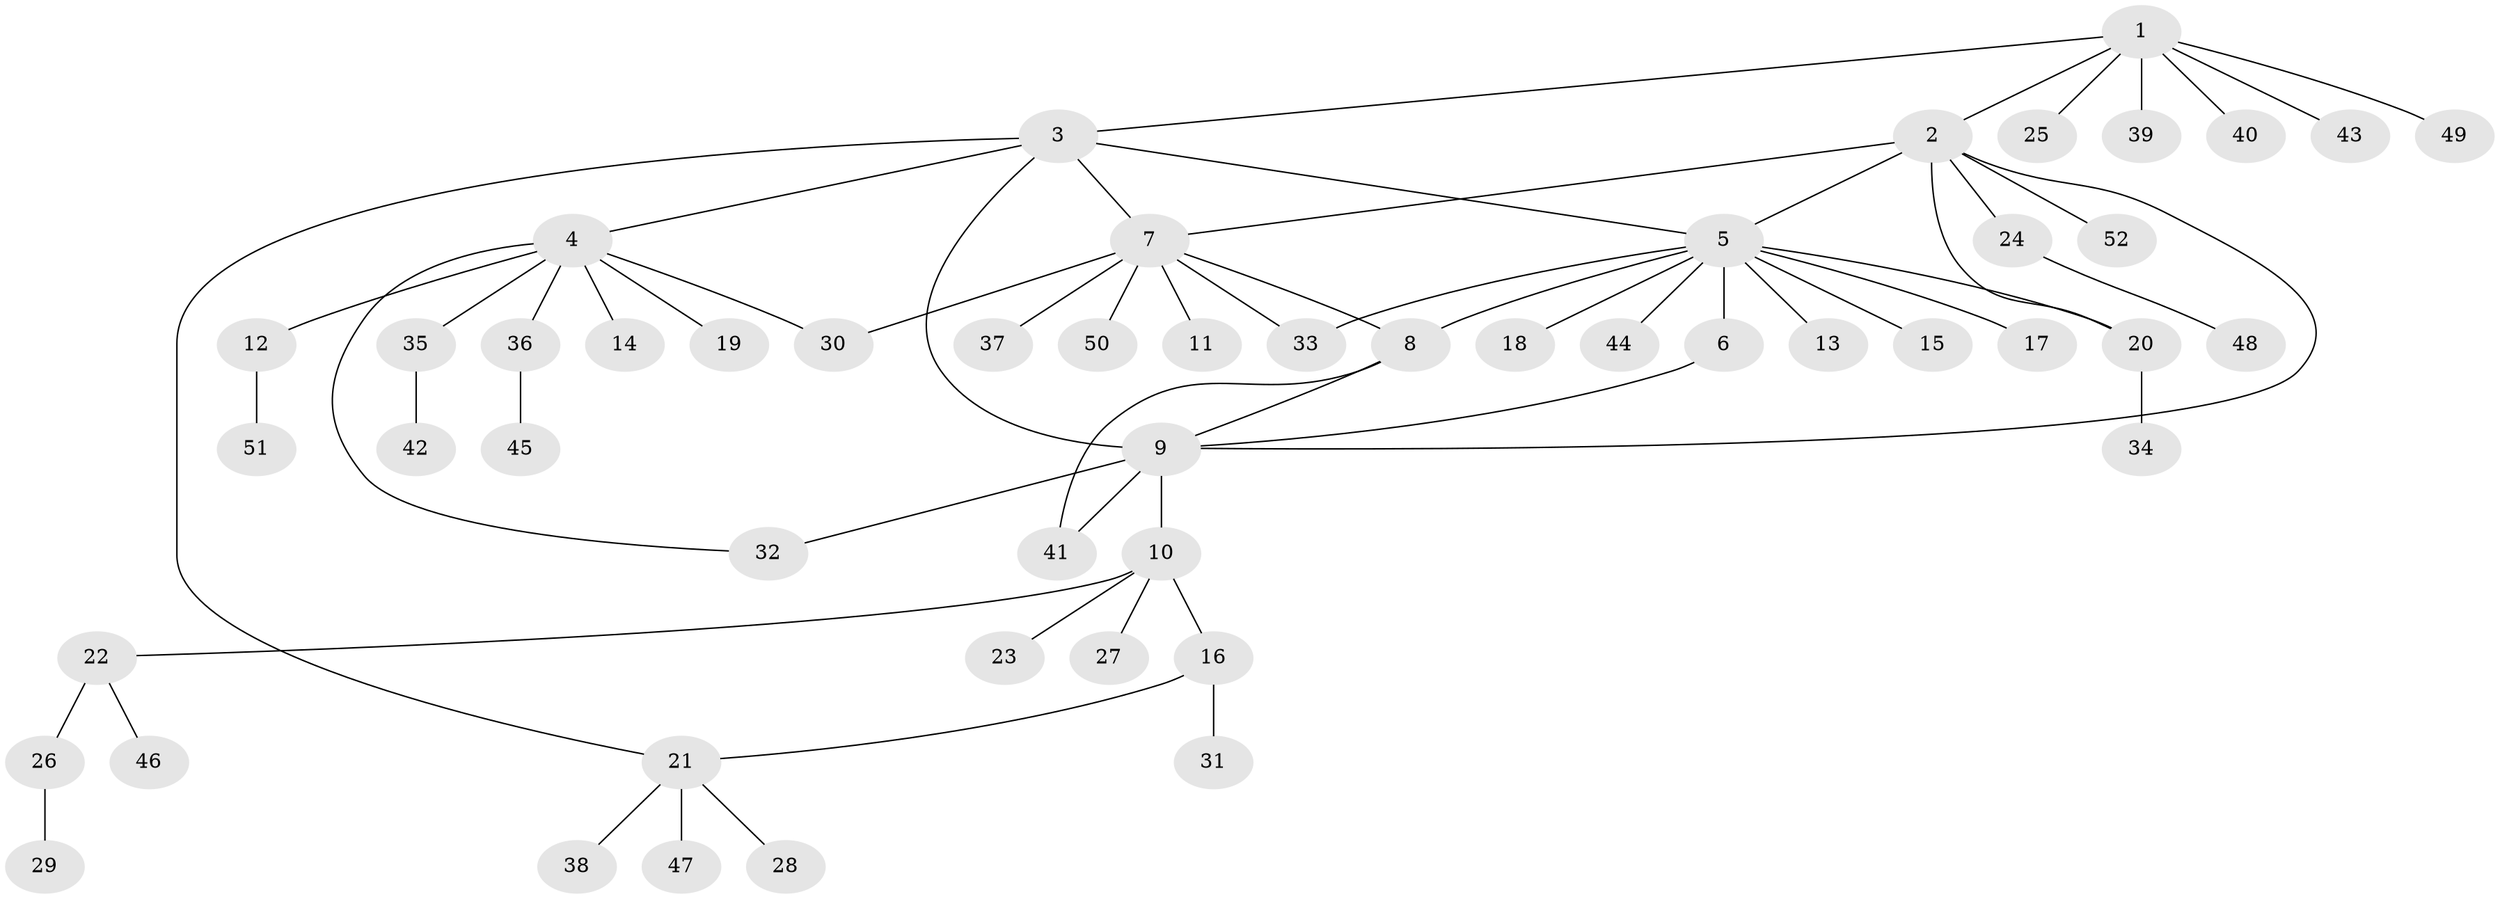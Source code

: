 // coarse degree distribution, {12: 0.02564102564102564, 6: 0.05128205128205128, 8: 0.02564102564102564, 10: 0.02564102564102564, 7: 0.02564102564102564, 3: 0.05128205128205128, 4: 0.05128205128205128, 1: 0.5897435897435898, 2: 0.15384615384615385}
// Generated by graph-tools (version 1.1) at 2025/42/03/06/25 10:42:12]
// undirected, 52 vertices, 63 edges
graph export_dot {
graph [start="1"]
  node [color=gray90,style=filled];
  1;
  2;
  3;
  4;
  5;
  6;
  7;
  8;
  9;
  10;
  11;
  12;
  13;
  14;
  15;
  16;
  17;
  18;
  19;
  20;
  21;
  22;
  23;
  24;
  25;
  26;
  27;
  28;
  29;
  30;
  31;
  32;
  33;
  34;
  35;
  36;
  37;
  38;
  39;
  40;
  41;
  42;
  43;
  44;
  45;
  46;
  47;
  48;
  49;
  50;
  51;
  52;
  1 -- 2;
  1 -- 3;
  1 -- 25;
  1 -- 39;
  1 -- 40;
  1 -- 43;
  1 -- 49;
  2 -- 5;
  2 -- 7;
  2 -- 9;
  2 -- 20;
  2 -- 24;
  2 -- 52;
  3 -- 4;
  3 -- 5;
  3 -- 7;
  3 -- 9;
  3 -- 21;
  4 -- 12;
  4 -- 14;
  4 -- 19;
  4 -- 30;
  4 -- 32;
  4 -- 35;
  4 -- 36;
  5 -- 6;
  5 -- 8;
  5 -- 13;
  5 -- 15;
  5 -- 17;
  5 -- 18;
  5 -- 20;
  5 -- 33;
  5 -- 44;
  6 -- 9;
  7 -- 8;
  7 -- 11;
  7 -- 30;
  7 -- 33;
  7 -- 37;
  7 -- 50;
  8 -- 9;
  8 -- 41;
  9 -- 10;
  9 -- 32;
  9 -- 41;
  10 -- 16;
  10 -- 22;
  10 -- 23;
  10 -- 27;
  12 -- 51;
  16 -- 21;
  16 -- 31;
  20 -- 34;
  21 -- 28;
  21 -- 38;
  21 -- 47;
  22 -- 26;
  22 -- 46;
  24 -- 48;
  26 -- 29;
  35 -- 42;
  36 -- 45;
}
